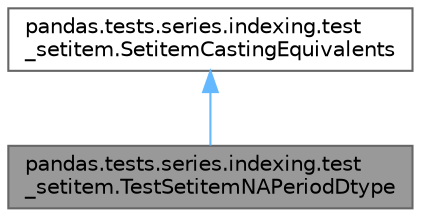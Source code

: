 digraph "pandas.tests.series.indexing.test_setitem.TestSetitemNAPeriodDtype"
{
 // LATEX_PDF_SIZE
  bgcolor="transparent";
  edge [fontname=Helvetica,fontsize=10,labelfontname=Helvetica,labelfontsize=10];
  node [fontname=Helvetica,fontsize=10,shape=box,height=0.2,width=0.4];
  Node1 [id="Node000001",label="pandas.tests.series.indexing.test\l_setitem.TestSetitemNAPeriodDtype",height=0.2,width=0.4,color="gray40", fillcolor="grey60", style="filled", fontcolor="black",tooltip=" "];
  Node2 -> Node1 [id="edge2_Node000001_Node000002",dir="back",color="steelblue1",style="solid",tooltip=" "];
  Node2 [id="Node000002",label="pandas.tests.series.indexing.test\l_setitem.SetitemCastingEquivalents",height=0.2,width=0.4,color="gray40", fillcolor="white", style="filled",URL="$da/d0b/classpandas_1_1tests_1_1series_1_1indexing_1_1test__setitem_1_1SetitemCastingEquivalents.html",tooltip=" "];
}
